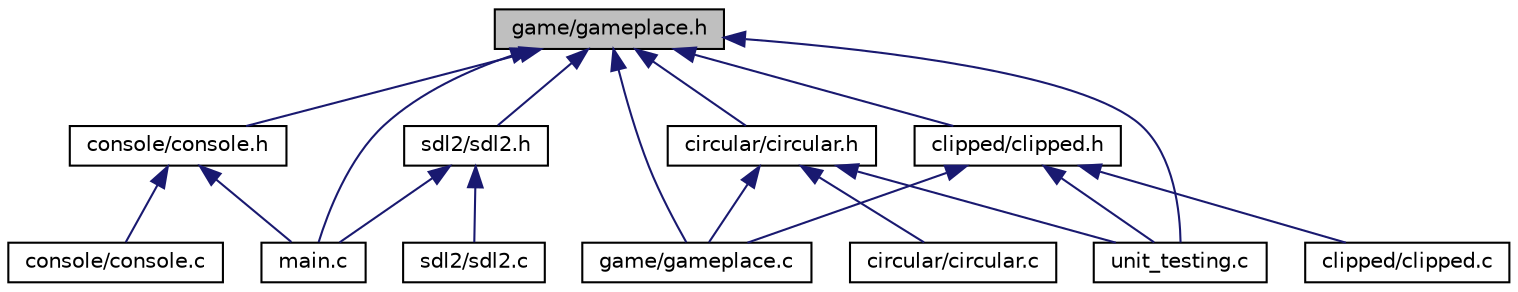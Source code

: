 digraph "game/gameplace.h"
{
  edge [fontname="Helvetica",fontsize="10",labelfontname="Helvetica",labelfontsize="10"];
  node [fontname="Helvetica",fontsize="10",shape=record];
  Node5 [label="game/gameplace.h",height=0.2,width=0.4,color="black", fillcolor="grey75", style="filled", fontcolor="black"];
  Node5 -> Node6 [dir="back",color="midnightblue",fontsize="10",style="solid",fontname="Helvetica"];
  Node6 [label="console/console.h",height=0.2,width=0.4,color="black", fillcolor="white", style="filled",URL="$console_8h.html"];
  Node6 -> Node7 [dir="back",color="midnightblue",fontsize="10",style="solid",fontname="Helvetica"];
  Node7 [label="console/console.c",height=0.2,width=0.4,color="black", fillcolor="white", style="filled",URL="$console_8c.html"];
  Node6 -> Node8 [dir="back",color="midnightblue",fontsize="10",style="solid",fontname="Helvetica"];
  Node8 [label="main.c",height=0.2,width=0.4,color="black", fillcolor="white", style="filled",URL="$main_8c.html"];
  Node5 -> Node9 [dir="back",color="midnightblue",fontsize="10",style="solid",fontname="Helvetica"];
  Node9 [label="game/gameplace.c",height=0.2,width=0.4,color="black", fillcolor="white", style="filled",URL="$gameplace_8c.html"];
  Node5 -> Node10 [dir="back",color="midnightblue",fontsize="10",style="solid",fontname="Helvetica"];
  Node10 [label="circular/circular.h",height=0.2,width=0.4,color="black", fillcolor="white", style="filled",URL="$circular_8h.html"];
  Node10 -> Node9 [dir="back",color="midnightblue",fontsize="10",style="solid",fontname="Helvetica"];
  Node10 -> Node11 [dir="back",color="midnightblue",fontsize="10",style="solid",fontname="Helvetica"];
  Node11 [label="circular/circular.c",height=0.2,width=0.4,color="black", fillcolor="white", style="filled",URL="$circular_8c.html"];
  Node10 -> Node12 [dir="back",color="midnightblue",fontsize="10",style="solid",fontname="Helvetica"];
  Node12 [label="unit_testing.c",height=0.2,width=0.4,color="black", fillcolor="white", style="filled",URL="$unit__testing_8c.html"];
  Node5 -> Node13 [dir="back",color="midnightblue",fontsize="10",style="solid",fontname="Helvetica"];
  Node13 [label="clipped/clipped.h",height=0.2,width=0.4,color="black", fillcolor="white", style="filled",URL="$clipped_8h.html"];
  Node13 -> Node9 [dir="back",color="midnightblue",fontsize="10",style="solid",fontname="Helvetica"];
  Node13 -> Node14 [dir="back",color="midnightblue",fontsize="10",style="solid",fontname="Helvetica"];
  Node14 [label="clipped/clipped.c",height=0.2,width=0.4,color="black", fillcolor="white", style="filled",URL="$clipped_8c.html"];
  Node13 -> Node12 [dir="back",color="midnightblue",fontsize="10",style="solid",fontname="Helvetica"];
  Node5 -> Node15 [dir="back",color="midnightblue",fontsize="10",style="solid",fontname="Helvetica"];
  Node15 [label="sdl2/sdl2.h",height=0.2,width=0.4,color="black", fillcolor="white", style="filled",URL="$sdl2_8h.html"];
  Node15 -> Node16 [dir="back",color="midnightblue",fontsize="10",style="solid",fontname="Helvetica"];
  Node16 [label="sdl2/sdl2.c",height=0.2,width=0.4,color="black", fillcolor="white", style="filled",URL="$sdl2_8c.html"];
  Node15 -> Node8 [dir="back",color="midnightblue",fontsize="10",style="solid",fontname="Helvetica"];
  Node5 -> Node8 [dir="back",color="midnightblue",fontsize="10",style="solid",fontname="Helvetica"];
  Node5 -> Node12 [dir="back",color="midnightblue",fontsize="10",style="solid",fontname="Helvetica"];
}
